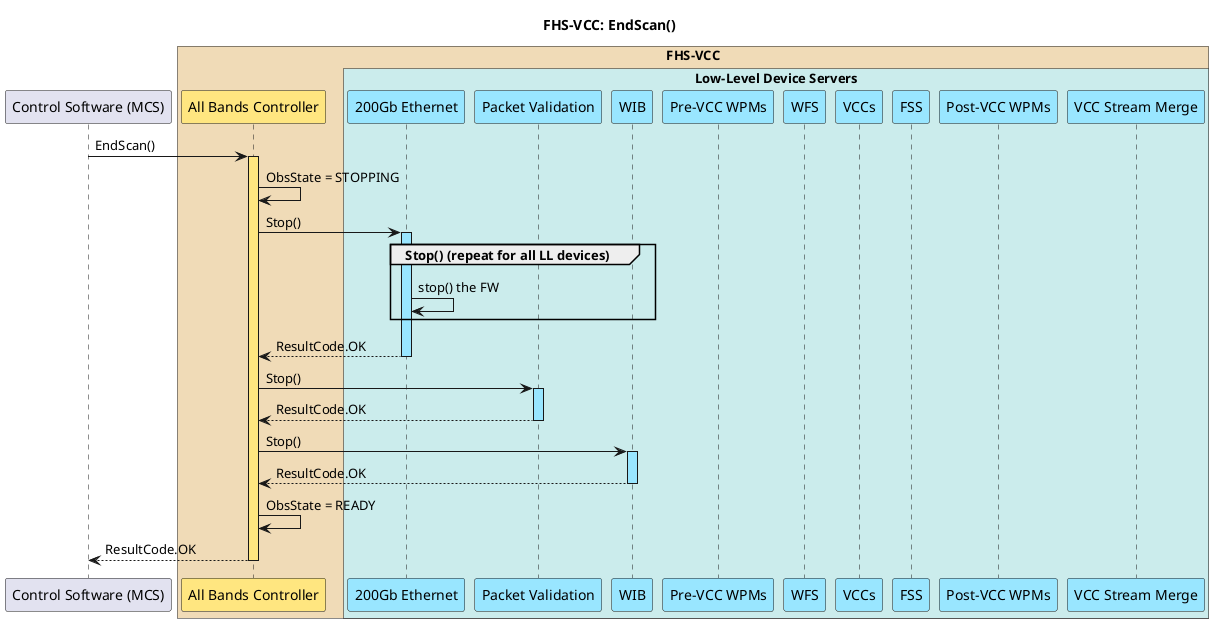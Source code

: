 @startuml fhs_vcc_end_scan
!pragma teoz true

title FHS-VCC: EndScan()

!$MCSLifeline = "#DDDDEE"
!$FHSVCCBackground = "#f0dbb7"
!$AllBands = "#ffe680"
!$AllBandsLifeline = "#ffe680"
!$LowLevelDSBackground = "#cbecec"
!$LowLevelDS = "#99e6ff"
!$LowLevelDSLifeline = "#99e6ff"

participant "Control Software (MCS)" as mcs

box "FHS-VCC" $FHSVCCBackground
participant "All Bands Controller" as allbands $AllBands
box "Low-Level Device Servers" $LowLevelDSBackground
participant "200Gb Ethernet" as eth_ds $LowLevelDS
participant "Packet Validation" as pv_ds $LowLevelDS
participant "WIB" as wib_ds $LowLevelDS
participant "Pre-VCC WPMs" as wpm_pre_ds $LowLevelDS
participant "WFS" as wfs_ds $LowLevelDS
participant "VCCs" as vcc_ds $LowLevelDS
participant "FSS" as fss_ds $LowLevelDS
participant "Post-VCC WPMs" as wpm_post_ds $LowLevelDS
participant "VCC Stream Merge" as vccsm_ds $LowLevelDS
end box
end box

mcs -> allbands ++ $AllBandsLifeline: EndScan()
allbands -> allbands: ObsState = STOPPING

allbands -> eth_ds ++ $LowLevelDSLifeline: Stop()
group Stop() (repeat for all LL devices)
eth_ds -> eth_ds: stop() the FW
end
allbands <-- eth_ds --: ResultCode.OK

allbands -> pv_ds ++ $LowLevelDSLifeline: Stop()
allbands <-- pv_ds --: ResultCode.OK

allbands -> wib_ds ++ $LowLevelDSLifeline: Stop()
allbands <-- wib_ds --: ResultCode.OK

allbands -> allbands: ObsState = READY
mcs <-- allbands --: ResultCode.OK

@enduml